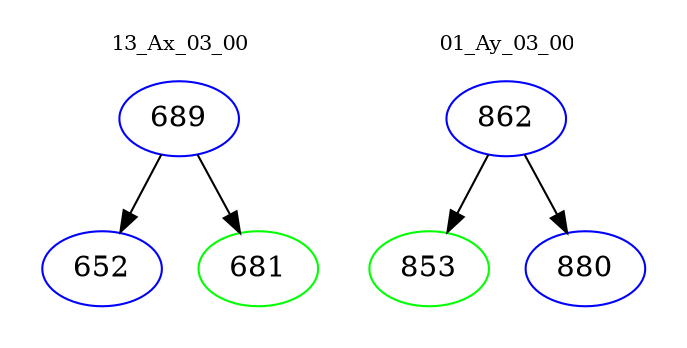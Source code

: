 digraph{
subgraph cluster_0 {
color = white
label = "13_Ax_03_00";
fontsize=10;
T0_689 [label="689", color="blue"]
T0_689 -> T0_652 [color="black"]
T0_652 [label="652", color="blue"]
T0_689 -> T0_681 [color="black"]
T0_681 [label="681", color="green"]
}
subgraph cluster_1 {
color = white
label = "01_Ay_03_00";
fontsize=10;
T1_862 [label="862", color="blue"]
T1_862 -> T1_853 [color="black"]
T1_853 [label="853", color="green"]
T1_862 -> T1_880 [color="black"]
T1_880 [label="880", color="blue"]
}
}
